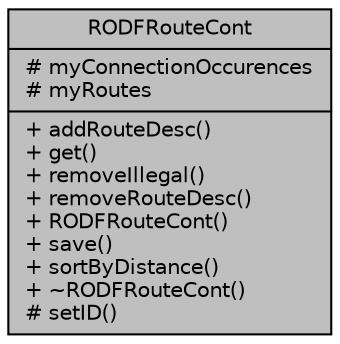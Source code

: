 digraph "RODFRouteCont"
{
  edge [fontname="Helvetica",fontsize="10",labelfontname="Helvetica",labelfontsize="10"];
  node [fontname="Helvetica",fontsize="10",shape=record];
  Node1 [label="{RODFRouteCont\n|# myConnectionOccurences\l# myRoutes\l|+ addRouteDesc()\l+ get()\l+ removeIllegal()\l+ removeRouteDesc()\l+ RODFRouteCont()\l+ save()\l+ sortByDistance()\l+ ~RODFRouteCont()\l# setID()\l}",height=0.2,width=0.4,color="black", fillcolor="grey75", style="filled", fontcolor="black"];
}
